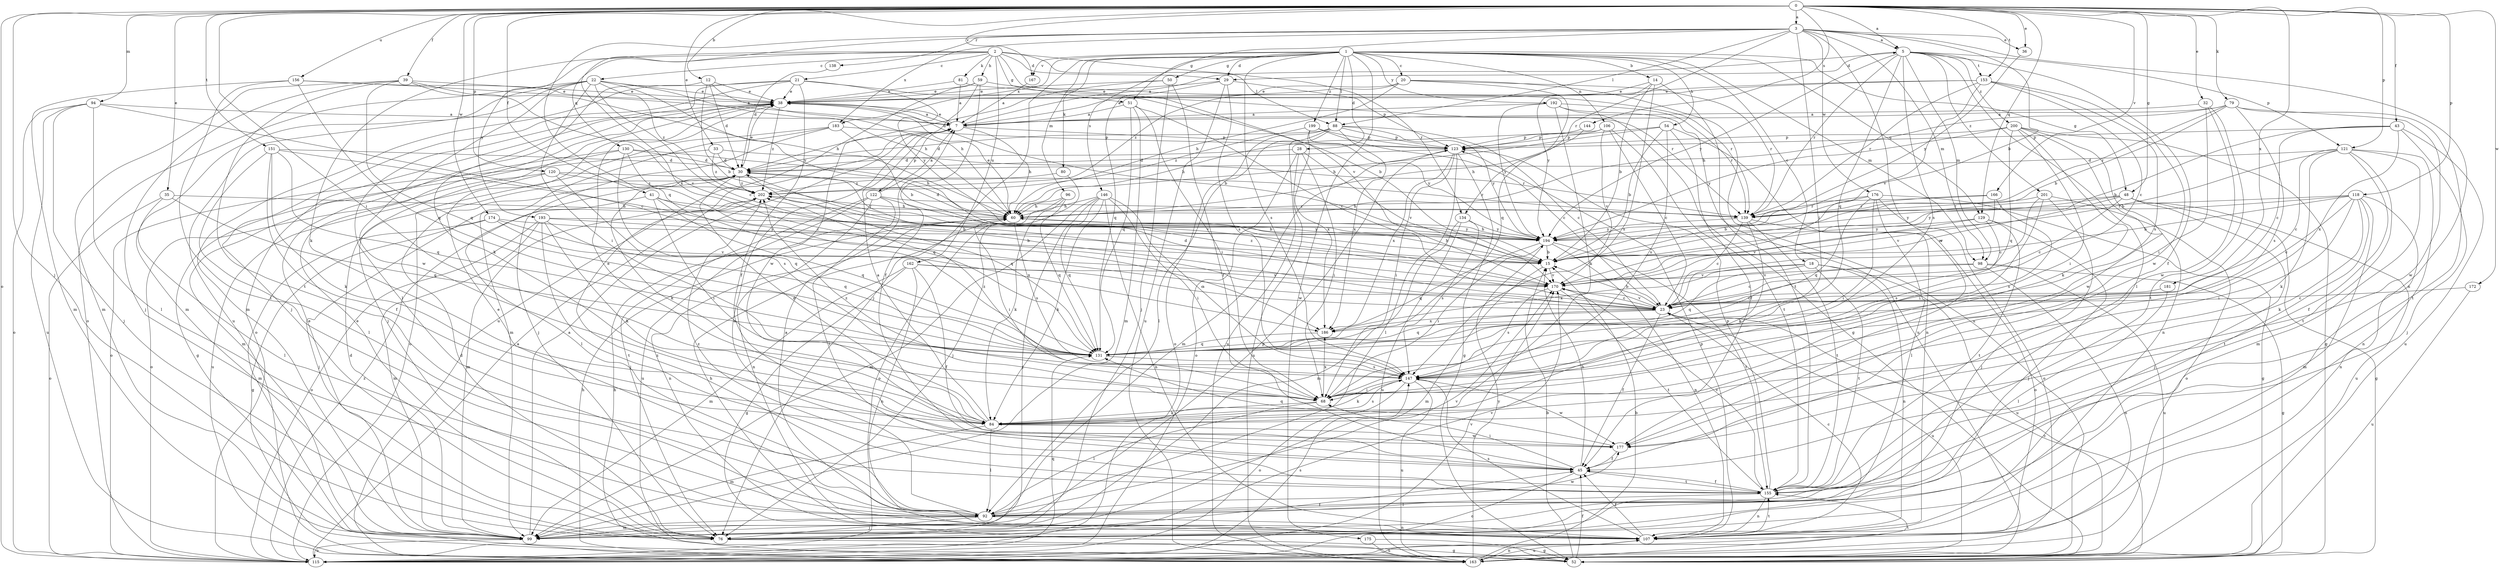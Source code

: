 strict digraph  {
0;
1;
2;
3;
5;
7;
12;
14;
15;
18;
20;
21;
22;
23;
28;
29;
30;
32;
33;
35;
36;
38;
39;
41;
43;
45;
48;
50;
51;
52;
54;
59;
60;
68;
76;
79;
80;
81;
84;
88;
92;
94;
96;
98;
99;
106;
107;
115;
118;
120;
121;
122;
123;
129;
130;
131;
134;
138;
139;
144;
146;
147;
151;
153;
155;
156;
162;
163;
166;
167;
170;
172;
174;
175;
176;
177;
181;
183;
186;
192;
193;
194;
199;
200;
201;
202;
0 -> 3  [label=a];
0 -> 5  [label=a];
0 -> 12  [label=b];
0 -> 32  [label=e];
0 -> 33  [label=e];
0 -> 35  [label=e];
0 -> 36  [label=e];
0 -> 39  [label=f];
0 -> 41  [label=f];
0 -> 43  [label=f];
0 -> 48  [label=g];
0 -> 68  [label=i];
0 -> 76  [label=j];
0 -> 79  [label=k];
0 -> 94  [label=m];
0 -> 115  [label=o];
0 -> 118  [label=p];
0 -> 120  [label=p];
0 -> 121  [label=p];
0 -> 129  [label=q];
0 -> 144  [label=s];
0 -> 151  [label=t];
0 -> 153  [label=t];
0 -> 156  [label=u];
0 -> 166  [label=v];
0 -> 167  [label=v];
0 -> 172  [label=w];
0 -> 174  [label=w];
0 -> 181  [label=x];
1 -> 14  [label=b];
1 -> 18  [label=c];
1 -> 20  [label=c];
1 -> 28  [label=d];
1 -> 29  [label=d];
1 -> 48  [label=g];
1 -> 50  [label=g];
1 -> 54  [label=h];
1 -> 76  [label=j];
1 -> 80  [label=k];
1 -> 88  [label=l];
1 -> 96  [label=m];
1 -> 98  [label=m];
1 -> 106  [label=n];
1 -> 129  [label=q];
1 -> 146  [label=s];
1 -> 147  [label=s];
1 -> 167  [label=v];
1 -> 175  [label=w];
1 -> 183  [label=x];
1 -> 192  [label=y];
1 -> 199  [label=z];
2 -> 21  [label=c];
2 -> 22  [label=c];
2 -> 29  [label=d];
2 -> 51  [label=g];
2 -> 59  [label=h];
2 -> 81  [label=k];
2 -> 84  [label=k];
2 -> 88  [label=l];
2 -> 130  [label=q];
2 -> 134  [label=r];
2 -> 162  [label=u];
2 -> 170  [label=v];
2 -> 193  [label=y];
3 -> 5  [label=a];
3 -> 15  [label=b];
3 -> 36  [label=e];
3 -> 51  [label=g];
3 -> 68  [label=i];
3 -> 88  [label=l];
3 -> 98  [label=m];
3 -> 107  [label=n];
3 -> 131  [label=q];
3 -> 134  [label=r];
3 -> 138  [label=r];
3 -> 176  [label=w];
3 -> 177  [label=w];
3 -> 183  [label=x];
3 -> 186  [label=x];
5 -> 29  [label=d];
5 -> 45  [label=f];
5 -> 92  [label=l];
5 -> 98  [label=m];
5 -> 121  [label=p];
5 -> 131  [label=q];
5 -> 139  [label=r];
5 -> 147  [label=s];
5 -> 153  [label=t];
5 -> 194  [label=y];
5 -> 200  [label=z];
5 -> 201  [label=z];
7 -> 5  [label=a];
7 -> 38  [label=e];
7 -> 60  [label=h];
7 -> 122  [label=p];
7 -> 123  [label=p];
12 -> 15  [label=b];
12 -> 30  [label=d];
12 -> 38  [label=e];
12 -> 60  [label=h];
12 -> 84  [label=k];
14 -> 15  [label=b];
14 -> 38  [label=e];
14 -> 147  [label=s];
14 -> 155  [label=t];
14 -> 194  [label=y];
15 -> 60  [label=h];
15 -> 99  [label=m];
15 -> 170  [label=v];
18 -> 107  [label=n];
18 -> 131  [label=q];
18 -> 155  [label=t];
18 -> 163  [label=u];
18 -> 170  [label=v];
18 -> 186  [label=x];
20 -> 38  [label=e];
20 -> 60  [label=h];
20 -> 131  [label=q];
20 -> 139  [label=r];
20 -> 163  [label=u];
20 -> 202  [label=z];
21 -> 15  [label=b];
21 -> 38  [label=e];
21 -> 45  [label=f];
21 -> 76  [label=j];
21 -> 92  [label=l];
21 -> 99  [label=m];
21 -> 194  [label=y];
22 -> 23  [label=c];
22 -> 38  [label=e];
22 -> 60  [label=h];
22 -> 68  [label=i];
22 -> 99  [label=m];
22 -> 115  [label=o];
22 -> 163  [label=u];
22 -> 177  [label=w];
22 -> 194  [label=y];
22 -> 202  [label=z];
23 -> 15  [label=b];
23 -> 30  [label=d];
23 -> 45  [label=f];
23 -> 131  [label=q];
23 -> 163  [label=u];
23 -> 170  [label=v];
23 -> 186  [label=x];
28 -> 30  [label=d];
28 -> 68  [label=i];
28 -> 115  [label=o];
28 -> 163  [label=u];
28 -> 170  [label=v];
29 -> 38  [label=e];
29 -> 123  [label=p];
29 -> 131  [label=q];
29 -> 147  [label=s];
29 -> 163  [label=u];
30 -> 38  [label=e];
30 -> 84  [label=k];
30 -> 92  [label=l];
30 -> 131  [label=q];
30 -> 170  [label=v];
30 -> 202  [label=z];
32 -> 7  [label=a];
32 -> 68  [label=i];
32 -> 155  [label=t];
32 -> 177  [label=w];
33 -> 30  [label=d];
33 -> 115  [label=o];
33 -> 139  [label=r];
33 -> 202  [label=z];
35 -> 60  [label=h];
35 -> 92  [label=l];
35 -> 115  [label=o];
35 -> 131  [label=q];
36 -> 194  [label=y];
38 -> 7  [label=a];
38 -> 15  [label=b];
38 -> 76  [label=j];
38 -> 115  [label=o];
38 -> 202  [label=z];
39 -> 38  [label=e];
39 -> 60  [label=h];
39 -> 76  [label=j];
39 -> 99  [label=m];
39 -> 131  [label=q];
39 -> 155  [label=t];
39 -> 170  [label=v];
41 -> 15  [label=b];
41 -> 68  [label=i];
41 -> 76  [label=j];
41 -> 131  [label=q];
41 -> 139  [label=r];
43 -> 15  [label=b];
43 -> 23  [label=c];
43 -> 76  [label=j];
43 -> 123  [label=p];
43 -> 163  [label=u];
43 -> 186  [label=x];
45 -> 15  [label=b];
45 -> 68  [label=i];
45 -> 115  [label=o];
45 -> 155  [label=t];
48 -> 23  [label=c];
48 -> 52  [label=g];
48 -> 76  [label=j];
48 -> 139  [label=r];
48 -> 163  [label=u];
48 -> 170  [label=v];
48 -> 194  [label=y];
50 -> 30  [label=d];
50 -> 38  [label=e];
50 -> 45  [label=f];
50 -> 76  [label=j];
51 -> 7  [label=a];
51 -> 23  [label=c];
51 -> 68  [label=i];
51 -> 99  [label=m];
51 -> 131  [label=q];
52 -> 15  [label=b];
52 -> 23  [label=c];
52 -> 45  [label=f];
52 -> 60  [label=h];
54 -> 15  [label=b];
54 -> 45  [label=f];
54 -> 60  [label=h];
54 -> 107  [label=n];
54 -> 123  [label=p];
54 -> 147  [label=s];
59 -> 38  [label=e];
59 -> 45  [label=f];
59 -> 139  [label=r];
59 -> 163  [label=u];
59 -> 177  [label=w];
60 -> 30  [label=d];
60 -> 38  [label=e];
60 -> 68  [label=i];
60 -> 107  [label=n];
60 -> 147  [label=s];
60 -> 194  [label=y];
68 -> 84  [label=k];
68 -> 92  [label=l];
68 -> 186  [label=x];
68 -> 202  [label=z];
76 -> 30  [label=d];
76 -> 38  [label=e];
76 -> 52  [label=g];
76 -> 170  [label=v];
79 -> 7  [label=a];
79 -> 15  [label=b];
79 -> 60  [label=h];
79 -> 139  [label=r];
79 -> 147  [label=s];
79 -> 155  [label=t];
79 -> 177  [label=w];
80 -> 76  [label=j];
80 -> 202  [label=z];
81 -> 7  [label=a];
81 -> 38  [label=e];
81 -> 139  [label=r];
84 -> 7  [label=a];
84 -> 30  [label=d];
84 -> 38  [label=e];
84 -> 92  [label=l];
84 -> 99  [label=m];
84 -> 147  [label=s];
84 -> 177  [label=w];
88 -> 23  [label=c];
88 -> 30  [label=d];
88 -> 92  [label=l];
88 -> 115  [label=o];
88 -> 123  [label=p];
88 -> 163  [label=u];
88 -> 186  [label=x];
88 -> 194  [label=y];
92 -> 7  [label=a];
92 -> 38  [label=e];
92 -> 76  [label=j];
92 -> 99  [label=m];
92 -> 107  [label=n];
92 -> 170  [label=v];
92 -> 177  [label=w];
92 -> 202  [label=z];
94 -> 7  [label=a];
94 -> 23  [label=c];
94 -> 76  [label=j];
94 -> 92  [label=l];
94 -> 115  [label=o];
94 -> 163  [label=u];
96 -> 60  [label=h];
96 -> 84  [label=k];
96 -> 115  [label=o];
96 -> 131  [label=q];
98 -> 23  [label=c];
98 -> 52  [label=g];
98 -> 115  [label=o];
98 -> 163  [label=u];
98 -> 170  [label=v];
99 -> 7  [label=a];
99 -> 30  [label=d];
99 -> 38  [label=e];
99 -> 45  [label=f];
99 -> 115  [label=o];
99 -> 123  [label=p];
106 -> 23  [label=c];
106 -> 60  [label=h];
106 -> 123  [label=p];
106 -> 155  [label=t];
106 -> 170  [label=v];
107 -> 7  [label=a];
107 -> 23  [label=c];
107 -> 45  [label=f];
107 -> 60  [label=h];
107 -> 123  [label=p];
107 -> 147  [label=s];
107 -> 155  [label=t];
107 -> 163  [label=u];
115 -> 7  [label=a];
115 -> 131  [label=q];
115 -> 147  [label=s];
115 -> 170  [label=v];
115 -> 202  [label=z];
118 -> 15  [label=b];
118 -> 23  [label=c];
118 -> 68  [label=i];
118 -> 84  [label=k];
118 -> 99  [label=m];
118 -> 107  [label=n];
118 -> 139  [label=r];
118 -> 155  [label=t];
118 -> 194  [label=y];
120 -> 115  [label=o];
120 -> 131  [label=q];
120 -> 139  [label=r];
120 -> 163  [label=u];
120 -> 202  [label=z];
121 -> 15  [label=b];
121 -> 23  [label=c];
121 -> 30  [label=d];
121 -> 45  [label=f];
121 -> 84  [label=k];
121 -> 99  [label=m];
121 -> 107  [label=n];
121 -> 155  [label=t];
122 -> 7  [label=a];
122 -> 15  [label=b];
122 -> 76  [label=j];
122 -> 107  [label=n];
122 -> 139  [label=r];
122 -> 155  [label=t];
122 -> 163  [label=u];
123 -> 30  [label=d];
123 -> 52  [label=g];
123 -> 68  [label=i];
123 -> 92  [label=l];
123 -> 99  [label=m];
123 -> 186  [label=x];
129 -> 76  [label=j];
129 -> 147  [label=s];
129 -> 155  [label=t];
129 -> 170  [label=v];
129 -> 194  [label=y];
130 -> 30  [label=d];
130 -> 52  [label=g];
130 -> 60  [label=h];
130 -> 99  [label=m];
130 -> 131  [label=q];
130 -> 147  [label=s];
131 -> 147  [label=s];
134 -> 99  [label=m];
134 -> 147  [label=s];
134 -> 163  [label=u];
134 -> 194  [label=y];
138 -> 30  [label=d];
139 -> 23  [label=c];
139 -> 84  [label=k];
139 -> 115  [label=o];
139 -> 155  [label=t];
139 -> 194  [label=y];
144 -> 60  [label=h];
144 -> 123  [label=p];
146 -> 60  [label=h];
146 -> 68  [label=i];
146 -> 76  [label=j];
146 -> 84  [label=k];
146 -> 99  [label=m];
146 -> 107  [label=n];
146 -> 131  [label=q];
146 -> 147  [label=s];
147 -> 68  [label=i];
147 -> 84  [label=k];
147 -> 115  [label=o];
147 -> 163  [label=u];
147 -> 177  [label=w];
147 -> 202  [label=z];
151 -> 23  [label=c];
151 -> 30  [label=d];
151 -> 45  [label=f];
151 -> 84  [label=k];
151 -> 92  [label=l];
151 -> 131  [label=q];
153 -> 7  [label=a];
153 -> 23  [label=c];
153 -> 38  [label=e];
153 -> 139  [label=r];
153 -> 147  [label=s];
153 -> 170  [label=v];
153 -> 177  [label=w];
155 -> 45  [label=f];
155 -> 92  [label=l];
155 -> 107  [label=n];
155 -> 123  [label=p];
155 -> 170  [label=v];
155 -> 202  [label=z];
156 -> 7  [label=a];
156 -> 38  [label=e];
156 -> 92  [label=l];
156 -> 99  [label=m];
156 -> 131  [label=q];
162 -> 23  [label=c];
162 -> 45  [label=f];
162 -> 52  [label=g];
162 -> 99  [label=m];
162 -> 107  [label=n];
162 -> 170  [label=v];
163 -> 15  [label=b];
163 -> 60  [label=h];
163 -> 107  [label=n];
163 -> 155  [label=t];
163 -> 194  [label=y];
166 -> 60  [label=h];
166 -> 139  [label=r];
166 -> 147  [label=s];
166 -> 170  [label=v];
167 -> 7  [label=a];
170 -> 23  [label=c];
170 -> 147  [label=s];
170 -> 155  [label=t];
170 -> 202  [label=z];
172 -> 23  [label=c];
172 -> 163  [label=u];
174 -> 52  [label=g];
174 -> 99  [label=m];
174 -> 170  [label=v];
174 -> 186  [label=x];
174 -> 194  [label=y];
175 -> 52  [label=g];
175 -> 163  [label=u];
176 -> 15  [label=b];
176 -> 52  [label=g];
176 -> 68  [label=i];
176 -> 92  [label=l];
176 -> 115  [label=o];
176 -> 131  [label=q];
176 -> 139  [label=r];
177 -> 45  [label=f];
177 -> 131  [label=q];
181 -> 23  [label=c];
181 -> 92  [label=l];
183 -> 15  [label=b];
183 -> 76  [label=j];
183 -> 99  [label=m];
183 -> 115  [label=o];
183 -> 123  [label=p];
186 -> 131  [label=q];
192 -> 7  [label=a];
192 -> 52  [label=g];
192 -> 84  [label=k];
192 -> 139  [label=r];
192 -> 163  [label=u];
192 -> 194  [label=y];
193 -> 15  [label=b];
193 -> 84  [label=k];
193 -> 99  [label=m];
193 -> 115  [label=o];
193 -> 131  [label=q];
193 -> 155  [label=t];
193 -> 194  [label=y];
194 -> 15  [label=b];
194 -> 60  [label=h];
194 -> 68  [label=i];
194 -> 107  [label=n];
194 -> 131  [label=q];
194 -> 155  [label=t];
199 -> 23  [label=c];
199 -> 123  [label=p];
199 -> 186  [label=x];
199 -> 194  [label=y];
199 -> 202  [label=z];
200 -> 52  [label=g];
200 -> 68  [label=i];
200 -> 84  [label=k];
200 -> 107  [label=n];
200 -> 123  [label=p];
200 -> 131  [label=q];
200 -> 177  [label=w];
200 -> 194  [label=y];
201 -> 23  [label=c];
201 -> 68  [label=i];
201 -> 76  [label=j];
201 -> 115  [label=o];
201 -> 139  [label=r];
202 -> 60  [label=h];
202 -> 99  [label=m];
}
